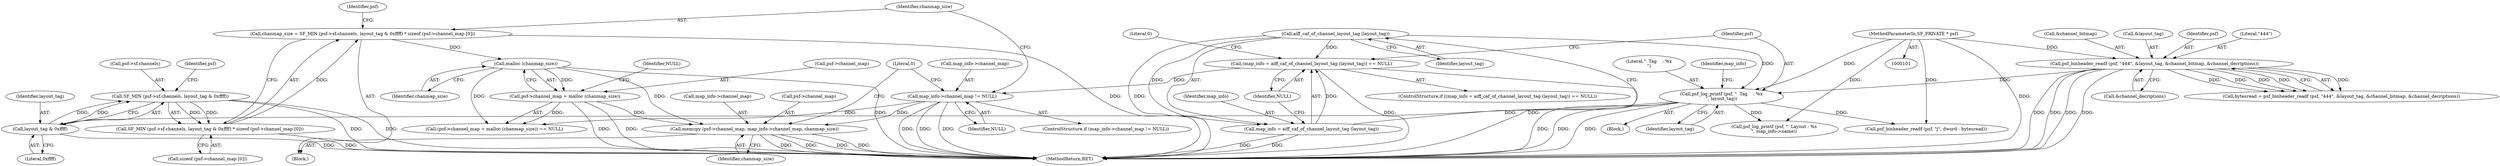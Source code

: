 digraph "0_libsndfile_f833c53cb596e9e1792949f762e0b33661822748@API" {
"1000193" [label="(Call,memcpy (psf->channel_map, map_info->channel_map, chanmap_size))"];
"1000184" [label="(Call,psf->channel_map = malloc (chanmap_size))"];
"1000188" [label="(Call,malloc (chanmap_size))"];
"1000160" [label="(Call,chanmap_size = SF_MIN (psf->sf.channels, layout_tag & 0xffff) * sizeof (psf->channel_map [0]))"];
"1000162" [label="(Call,SF_MIN (psf->sf.channels, layout_tag & 0xffff) * sizeof (psf->channel_map [0]))"];
"1000163" [label="(Call,SF_MIN (psf->sf.channels, layout_tag & 0xffff))"];
"1000169" [label="(Call,layout_tag & 0xffff)"];
"1000130" [label="(Call,psf_log_printf (psf, \"  Tag    : %x\n\", layout_tag))"];
"1000112" [label="(Call,psf_binheader_readf (psf, \"444\", &layout_tag, &channel_bitmap, &channel_decriptions))"];
"1000102" [label="(MethodParameterIn,SF_PRIVATE * psf)"];
"1000125" [label="(Call,aiff_caf_of_channel_layout_tag (layout_tag))"];
"1000153" [label="(Call,map_info->channel_map != NULL)"];
"1000122" [label="(Call,(map_info = aiff_caf_of_channel_layout_tag (layout_tag)) == NULL)"];
"1000123" [label="(Call,map_info = aiff_caf_of_channel_layout_tag (layout_tag))"];
"1000136" [label="(Call,psf_log_printf (psf, \"  Layout : %s\n\", map_info->name))"];
"1000162" [label="(Call,SF_MIN (psf->sf.channels, layout_tag & 0xffff) * sizeof (psf->channel_map [0]))"];
"1000200" [label="(Identifier,chanmap_size)"];
"1000180" [label="(Identifier,psf)"];
"1000104" [label="(Block,)"];
"1000194" [label="(Call,psf->channel_map)"];
"1000113" [label="(Identifier,psf)"];
"1000126" [label="(Identifier,layout_tag)"];
"1000185" [label="(Call,psf->channel_map)"];
"1000153" [label="(Call,map_info->channel_map != NULL)"];
"1000171" [label="(Literal,0xffff)"];
"1000135" [label="(Identifier,map_info)"];
"1000124" [label="(Identifier,map_info)"];
"1000163" [label="(Call,SF_MIN (psf->sf.channels, layout_tag & 0xffff))"];
"1000133" [label="(Identifier,layout_tag)"];
"1000161" [label="(Identifier,chanmap_size)"];
"1000119" [label="(Call,&channel_decriptions)"];
"1000164" [label="(Call,psf->sf.channels)"];
"1000170" [label="(Identifier,layout_tag)"];
"1000154" [label="(Call,map_info->channel_map)"];
"1000158" [label="(Block,)"];
"1000169" [label="(Call,layout_tag & 0xffff)"];
"1000189" [label="(Identifier,chanmap_size)"];
"1000129" [label="(Literal,0)"];
"1000123" [label="(Call,map_info = aiff_caf_of_channel_layout_tag (layout_tag))"];
"1000127" [label="(Identifier,NULL)"];
"1000110" [label="(Call,bytesread = psf_binheader_readf (psf, \"444\", &layout_tag, &channel_bitmap, &channel_decriptions))"];
"1000121" [label="(ControlStructure,if ((map_info = aiff_caf_of_channel_layout_tag (layout_tag)) == NULL))"];
"1000131" [label="(Identifier,psf)"];
"1000146" [label="(Call,psf_binheader_readf (psf, \"j\", dword - bytesread))"];
"1000117" [label="(Call,&channel_bitmap)"];
"1000157" [label="(Identifier,NULL)"];
"1000188" [label="(Call,malloc (chanmap_size))"];
"1000190" [label="(Identifier,NULL)"];
"1000175" [label="(Identifier,psf)"];
"1000202" [label="(Literal,0)"];
"1000160" [label="(Call,chanmap_size = SF_MIN (psf->sf.channels, layout_tag & 0xffff) * sizeof (psf->channel_map [0]))"];
"1000197" [label="(Call,map_info->channel_map)"];
"1000125" [label="(Call,aiff_caf_of_channel_layout_tag (layout_tag))"];
"1000122" [label="(Call,(map_info = aiff_caf_of_channel_layout_tag (layout_tag)) == NULL)"];
"1000193" [label="(Call,memcpy (psf->channel_map, map_info->channel_map, chanmap_size))"];
"1000102" [label="(MethodParameterIn,SF_PRIVATE * psf)"];
"1000114" [label="(Literal,\"444\")"];
"1000172" [label="(Call,sizeof (psf->channel_map [0]))"];
"1000132" [label="(Literal,\"  Tag    : %x\n\")"];
"1000112" [label="(Call,psf_binheader_readf (psf, \"444\", &layout_tag, &channel_bitmap, &channel_decriptions))"];
"1000184" [label="(Call,psf->channel_map = malloc (chanmap_size))"];
"1000203" [label="(MethodReturn,RET)"];
"1000115" [label="(Call,&layout_tag)"];
"1000130" [label="(Call,psf_log_printf (psf, \"  Tag    : %x\n\", layout_tag))"];
"1000152" [label="(ControlStructure,if (map_info->channel_map != NULL))"];
"1000183" [label="(Call,(psf->channel_map = malloc (chanmap_size)) == NULL)"];
"1000193" -> "1000158"  [label="AST: "];
"1000193" -> "1000200"  [label="CFG: "];
"1000194" -> "1000193"  [label="AST: "];
"1000197" -> "1000193"  [label="AST: "];
"1000200" -> "1000193"  [label="AST: "];
"1000202" -> "1000193"  [label="CFG: "];
"1000193" -> "1000203"  [label="DDG: "];
"1000193" -> "1000203"  [label="DDG: "];
"1000193" -> "1000203"  [label="DDG: "];
"1000193" -> "1000203"  [label="DDG: "];
"1000184" -> "1000193"  [label="DDG: "];
"1000153" -> "1000193"  [label="DDG: "];
"1000188" -> "1000193"  [label="DDG: "];
"1000184" -> "1000183"  [label="AST: "];
"1000184" -> "1000188"  [label="CFG: "];
"1000185" -> "1000184"  [label="AST: "];
"1000188" -> "1000184"  [label="AST: "];
"1000190" -> "1000184"  [label="CFG: "];
"1000184" -> "1000203"  [label="DDG: "];
"1000184" -> "1000203"  [label="DDG: "];
"1000184" -> "1000183"  [label="DDG: "];
"1000188" -> "1000184"  [label="DDG: "];
"1000188" -> "1000189"  [label="CFG: "];
"1000189" -> "1000188"  [label="AST: "];
"1000188" -> "1000203"  [label="DDG: "];
"1000188" -> "1000183"  [label="DDG: "];
"1000160" -> "1000188"  [label="DDG: "];
"1000160" -> "1000158"  [label="AST: "];
"1000160" -> "1000162"  [label="CFG: "];
"1000161" -> "1000160"  [label="AST: "];
"1000162" -> "1000160"  [label="AST: "];
"1000180" -> "1000160"  [label="CFG: "];
"1000160" -> "1000203"  [label="DDG: "];
"1000162" -> "1000160"  [label="DDG: "];
"1000162" -> "1000172"  [label="CFG: "];
"1000163" -> "1000162"  [label="AST: "];
"1000172" -> "1000162"  [label="AST: "];
"1000162" -> "1000203"  [label="DDG: "];
"1000163" -> "1000162"  [label="DDG: "];
"1000163" -> "1000162"  [label="DDG: "];
"1000163" -> "1000169"  [label="CFG: "];
"1000164" -> "1000163"  [label="AST: "];
"1000169" -> "1000163"  [label="AST: "];
"1000175" -> "1000163"  [label="CFG: "];
"1000163" -> "1000203"  [label="DDG: "];
"1000163" -> "1000203"  [label="DDG: "];
"1000169" -> "1000163"  [label="DDG: "];
"1000169" -> "1000163"  [label="DDG: "];
"1000169" -> "1000171"  [label="CFG: "];
"1000170" -> "1000169"  [label="AST: "];
"1000171" -> "1000169"  [label="AST: "];
"1000169" -> "1000203"  [label="DDG: "];
"1000130" -> "1000169"  [label="DDG: "];
"1000130" -> "1000104"  [label="AST: "];
"1000130" -> "1000133"  [label="CFG: "];
"1000131" -> "1000130"  [label="AST: "];
"1000132" -> "1000130"  [label="AST: "];
"1000133" -> "1000130"  [label="AST: "];
"1000135" -> "1000130"  [label="CFG: "];
"1000130" -> "1000203"  [label="DDG: "];
"1000130" -> "1000203"  [label="DDG: "];
"1000130" -> "1000203"  [label="DDG: "];
"1000112" -> "1000130"  [label="DDG: "];
"1000102" -> "1000130"  [label="DDG: "];
"1000125" -> "1000130"  [label="DDG: "];
"1000130" -> "1000136"  [label="DDG: "];
"1000130" -> "1000146"  [label="DDG: "];
"1000112" -> "1000110"  [label="AST: "];
"1000112" -> "1000119"  [label="CFG: "];
"1000113" -> "1000112"  [label="AST: "];
"1000114" -> "1000112"  [label="AST: "];
"1000115" -> "1000112"  [label="AST: "];
"1000117" -> "1000112"  [label="AST: "];
"1000119" -> "1000112"  [label="AST: "];
"1000110" -> "1000112"  [label="CFG: "];
"1000112" -> "1000203"  [label="DDG: "];
"1000112" -> "1000203"  [label="DDG: "];
"1000112" -> "1000203"  [label="DDG: "];
"1000112" -> "1000203"  [label="DDG: "];
"1000112" -> "1000110"  [label="DDG: "];
"1000112" -> "1000110"  [label="DDG: "];
"1000112" -> "1000110"  [label="DDG: "];
"1000112" -> "1000110"  [label="DDG: "];
"1000112" -> "1000110"  [label="DDG: "];
"1000102" -> "1000112"  [label="DDG: "];
"1000102" -> "1000101"  [label="AST: "];
"1000102" -> "1000203"  [label="DDG: "];
"1000102" -> "1000136"  [label="DDG: "];
"1000102" -> "1000146"  [label="DDG: "];
"1000125" -> "1000123"  [label="AST: "];
"1000125" -> "1000126"  [label="CFG: "];
"1000126" -> "1000125"  [label="AST: "];
"1000123" -> "1000125"  [label="CFG: "];
"1000125" -> "1000203"  [label="DDG: "];
"1000125" -> "1000122"  [label="DDG: "];
"1000125" -> "1000123"  [label="DDG: "];
"1000153" -> "1000152"  [label="AST: "];
"1000153" -> "1000157"  [label="CFG: "];
"1000154" -> "1000153"  [label="AST: "];
"1000157" -> "1000153"  [label="AST: "];
"1000161" -> "1000153"  [label="CFG: "];
"1000202" -> "1000153"  [label="CFG: "];
"1000153" -> "1000203"  [label="DDG: "];
"1000153" -> "1000203"  [label="DDG: "];
"1000153" -> "1000203"  [label="DDG: "];
"1000122" -> "1000153"  [label="DDG: "];
"1000153" -> "1000183"  [label="DDG: "];
"1000122" -> "1000121"  [label="AST: "];
"1000122" -> "1000127"  [label="CFG: "];
"1000123" -> "1000122"  [label="AST: "];
"1000127" -> "1000122"  [label="AST: "];
"1000129" -> "1000122"  [label="CFG: "];
"1000131" -> "1000122"  [label="CFG: "];
"1000122" -> "1000203"  [label="DDG: "];
"1000122" -> "1000203"  [label="DDG: "];
"1000123" -> "1000122"  [label="DDG: "];
"1000124" -> "1000123"  [label="AST: "];
"1000127" -> "1000123"  [label="CFG: "];
"1000123" -> "1000203"  [label="DDG: "];
"1000123" -> "1000203"  [label="DDG: "];
}
